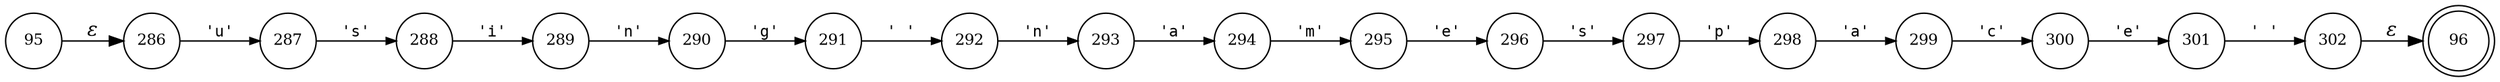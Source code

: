 digraph ATN {
rankdir=LR;
s96[fontsize=11, label="96", shape=doublecircle, fixedsize=true, width=.6];
s288[fontsize=11,label="288", shape=circle, fixedsize=true, width=.55, peripheries=1];
s289[fontsize=11,label="289", shape=circle, fixedsize=true, width=.55, peripheries=1];
s290[fontsize=11,label="290", shape=circle, fixedsize=true, width=.55, peripheries=1];
s291[fontsize=11,label="291", shape=circle, fixedsize=true, width=.55, peripheries=1];
s292[fontsize=11,label="292", shape=circle, fixedsize=true, width=.55, peripheries=1];
s293[fontsize=11,label="293", shape=circle, fixedsize=true, width=.55, peripheries=1];
s294[fontsize=11,label="294", shape=circle, fixedsize=true, width=.55, peripheries=1];
s295[fontsize=11,label="295", shape=circle, fixedsize=true, width=.55, peripheries=1];
s296[fontsize=11,label="296", shape=circle, fixedsize=true, width=.55, peripheries=1];
s297[fontsize=11,label="297", shape=circle, fixedsize=true, width=.55, peripheries=1];
s298[fontsize=11,label="298", shape=circle, fixedsize=true, width=.55, peripheries=1];
s299[fontsize=11,label="299", shape=circle, fixedsize=true, width=.55, peripheries=1];
s300[fontsize=11,label="300", shape=circle, fixedsize=true, width=.55, peripheries=1];
s301[fontsize=11,label="301", shape=circle, fixedsize=true, width=.55, peripheries=1];
s302[fontsize=11,label="302", shape=circle, fixedsize=true, width=.55, peripheries=1];
s286[fontsize=11,label="286", shape=circle, fixedsize=true, width=.55, peripheries=1];
s95[fontsize=11,label="95", shape=circle, fixedsize=true, width=.55, peripheries=1];
s287[fontsize=11,label="287", shape=circle, fixedsize=true, width=.55, peripheries=1];
s95 -> s286 [fontname="Times-Italic", label="&epsilon;"];
s286 -> s287 [fontsize=11, fontname="Courier", arrowsize=.7, label = "'u'", arrowhead = normal];
s287 -> s288 [fontsize=11, fontname="Courier", arrowsize=.7, label = "'s'", arrowhead = normal];
s288 -> s289 [fontsize=11, fontname="Courier", arrowsize=.7, label = "'i'", arrowhead = normal];
s289 -> s290 [fontsize=11, fontname="Courier", arrowsize=.7, label = "'n'", arrowhead = normal];
s290 -> s291 [fontsize=11, fontname="Courier", arrowsize=.7, label = "'g'", arrowhead = normal];
s291 -> s292 [fontsize=11, fontname="Courier", arrowsize=.7, label = "' '", arrowhead = normal];
s292 -> s293 [fontsize=11, fontname="Courier", arrowsize=.7, label = "'n'", arrowhead = normal];
s293 -> s294 [fontsize=11, fontname="Courier", arrowsize=.7, label = "'a'", arrowhead = normal];
s294 -> s295 [fontsize=11, fontname="Courier", arrowsize=.7, label = "'m'", arrowhead = normal];
s295 -> s296 [fontsize=11, fontname="Courier", arrowsize=.7, label = "'e'", arrowhead = normal];
s296 -> s297 [fontsize=11, fontname="Courier", arrowsize=.7, label = "'s'", arrowhead = normal];
s297 -> s298 [fontsize=11, fontname="Courier", arrowsize=.7, label = "'p'", arrowhead = normal];
s298 -> s299 [fontsize=11, fontname="Courier", arrowsize=.7, label = "'a'", arrowhead = normal];
s299 -> s300 [fontsize=11, fontname="Courier", arrowsize=.7, label = "'c'", arrowhead = normal];
s300 -> s301 [fontsize=11, fontname="Courier", arrowsize=.7, label = "'e'", arrowhead = normal];
s301 -> s302 [fontsize=11, fontname="Courier", arrowsize=.7, label = "' '", arrowhead = normal];
s302 -> s96 [fontname="Times-Italic", label="&epsilon;"];
}
